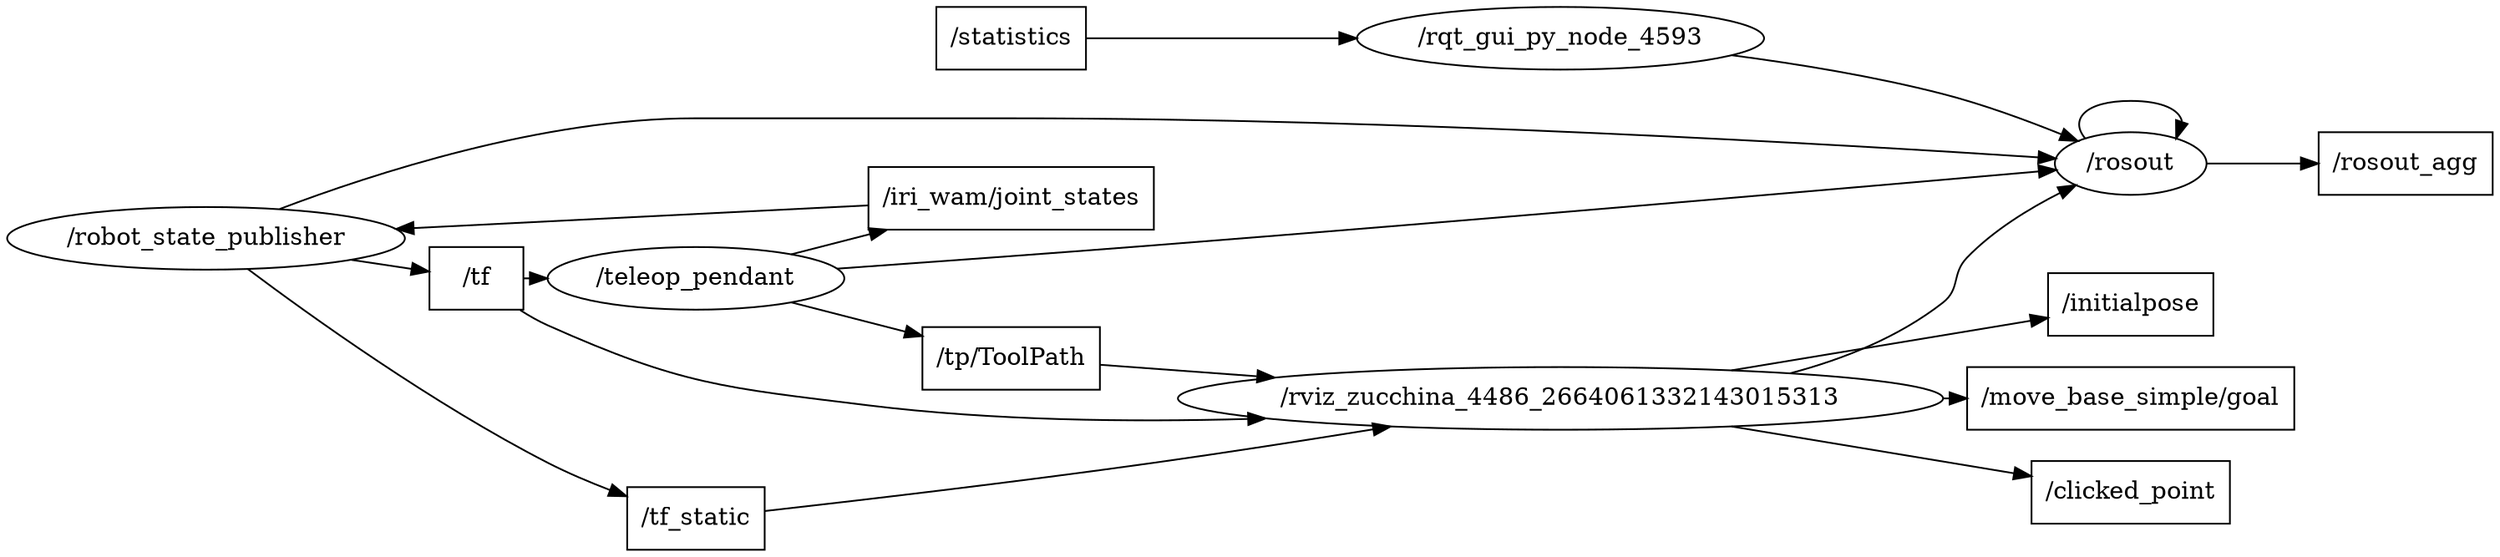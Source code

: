 digraph graphname {
	graph [bb="0,0,1158,312",
		compound=True,
		rank=same,
		rankdir=LR,
		ranksep=0.2
	];
	node [label="\N"];
	_move_base_simple_goal	 [URL=topic_3A_move_base_simple_goal,
		height=0.5,
		label="/move_base_simple/goal",
		pos="988,225",
		shape=box,
		width=2.1111];
	_rosout	 [URL=_rosout,
		height=0.5,
		label="/rosout",
		pos="988,70",
		shape=ellipse,
		width=0.97491];
	_rosout -> _rosout	 [penwidth=1,
		pos="e,1009.5,84.417 966.51,84.417 959,95.166 966.16,106 988,106 1003,106 1011.1,100.88 1012.2,94.186"];
	_rosout_agg	 [URL=topic_3A_rosout_agg,
		height=0.5,
		label="/rosout_agg",
		pos="1118,70",
		shape=box,
		width=1.1111];
	_rosout -> _rosout_agg	 [penwidth=1,
		pos="e,1077.6,70 1023.3,70 1036.9,70 1052.8,70 1067.6,70"];
	_iri_wam_joint_states	 [URL=topic_3A_iri_wam_joint_states,
		height=0.5,
		label="/iri_wam/joint_states",
		pos="474,110",
		shape=box,
		width=1.8194];
	_robot_state_publisher	 [URL=_robot_state_publisher,
		height=0.5,
		label="/robot_state_publisher",
		pos="89,133",
		shape=ellipse,
		width=2.4734];
	_iri_wam_joint_states -> _robot_state_publisher	 [penwidth=1,
		pos="e,174.53,127.92 408.3,113.89 347,117.57 254.22,123.14 184.62,127.32"];
	_tf	 [URL=topic_3A_tf,
		height=0.5,
		label="/tf",
		pos="219,156",
		shape=box,
		width=0.75];
	_rviz_zucchina_4486_2664061332143015313	 [URL=_rviz_zucchina_4486_2664061332143015313,
		height=0.5,
		label="/rviz_zucchina_4486_2664061332143015313",
		pos="726,225",
		shape=ellipse,
		width=4.7843];
	_tf -> _rviz_zucchina_4486_2664061332143015313	 [penwidth=1,
		pos="e,591.69,236.29 244.29,174.03 249.33,177.29 254.71,180.46 260,183 322.1,212.81 339.9,218.66 408,229 464.35,237.56 526.98,238.53 581.59,236.67"];
	_teleop_pendant	 [URL=_teleop_pendant,
		height=0.5,
		label="/teleop_pendant",
		pos="327,156",
		shape=ellipse,
		width=1.8596];
	_tf -> _teleop_pendant	 [penwidth=1,
		pos="e,259.86,156 246.2,156 247.28,156 248.37,156 249.48,156"];
	_tp_ToolPath	 [URL=topic_3A_tp_ToolPath,
		height=0.5,
		label="/tp/ToolPath",
		pos="474,202",
		shape=box,
		width=1.1667];
	_tp_ToolPath -> _rviz_zucchina_4486_2664061332143015313	 [penwidth=1,
		pos="e,596.18,213.15 516,205.77 535.63,207.58 560.4,209.86 585.96,212.21"];
	_clicked_point	 [URL=topic_3A_clicked_point,
		height=0.5,
		label="/clicked_point",
		pos="988,171",
		shape=box,
		width=1.3056];
	_tf_static	 [URL=topic_3A_tf_static,
		height=0.5,
		label="/tf_static",
		pos="327,294",
		shape=box,
		width=0.88889];
	_tf_static -> _rviz_zucchina_4486_2664061332143015313	 [penwidth=1,
		pos="e,648.65,241.12 359.33,289.75 400.76,284.01 476.02,273.22 540,262 572.31,256.33 607.66,249.44 638.72,243.14"];
	_initialpose	 [URL=topic_3A_initialpose,
		height=0.5,
		label="/initialpose",
		pos="988,279",
		shape=box,
		width=1.0694];
	_statistics	 [URL=topic_3A_statistics,
		height=0.5,
		label="/statistics",
		pos="474,18",
		shape=box,
		width=0.93056];
	_rqt_gui_py_node_4593	 [URL=_rqt_gui_py_node_4593,
		height=0.5,
		label="/rqt_gui_py_node_4593",
		pos="726,18",
		shape=ellipse,
		width=2.6359];
	_statistics -> _rqt_gui_py_node_4593	 [penwidth=1,
		pos="e,630.86,18 507.68,18 536.48,18 580.04,18 620.62,18"];
	_rqt_gui_py_node_4593 -> _rosout	 [penwidth=1,
		pos="e,955.76,62.69 795.76,30.282 827.01,36.015 864.42,43.088 898,50 913.63,53.217 930.74,57 945.75,60.404"];
	_rviz_zucchina_4486_2664061332143015313 -> _move_base_simple_goal	 [penwidth=1,
		pos="e,911.96,225 898.25,225 899.41,225 900.57,225 901.73,225"];
	_rviz_zucchina_4486_2664061332143015313 -> _rosout	 [penwidth=1,
		pos="e,968.81,85.145 817.37,209.71 845.5,201.54 875.11,189.05 898,170 908.09,161.61 904.13,154.5 912,144 926.38,124.8 945.71,105.85 961.14,91.938"];
	_rviz_zucchina_4486_2664061332143015313 -> _clicked_point	 [penwidth=1,
		pos="e,940.93,180.57 804.3,208.94 844.94,200.5 893.85,190.35 930.83,182.67"];
	_rviz_zucchina_4486_2664061332143015313 -> _initialpose	 [penwidth=1,
		pos="e,949.4,271.19 804.3,241.06 848.09,250.15 901.47,261.24 939.2,269.07"];
	_robot_state_publisher -> _rosout	 [penwidth=1,
		pos="e,952.85,69.323 124.27,116.3 169.39,95.876 251.72,64 326,64 326,64 326,64 475,64 647.98,64 853.81,67.467 942.61,69.13"];
	_robot_state_publisher -> _tf	 [penwidth=1,
		pos="e,191.96,151.32 156.25,144.9 165.07,146.49 173.84,148.06 181.87,149.51"];
	_robot_state_publisher -> _tf_static	 [penwidth=1,
		pos="e,294.77,280.41 110.25,150.48 141.19,176.69 202.68,226.84 260,262 268.05,266.94 276.98,271.7 285.6,275.98"];
	_teleop_pendant -> _rosout	 [penwidth=1,
		pos="e,954.56,75.539 391.65,151.29 433.8,147.92 490.28,142.95 540,137 689.13,119.16 865.14,90.541 944.47,77.236"];
	_teleop_pendant -> _iri_wam_joint_states	 [penwidth=1,
		pos="e,416.08,128.06 371.11,142.32 382.24,138.79 394.49,134.91 406.51,131.09"];
	_teleop_pendant -> _tp_ToolPath	 [penwidth=1,
		pos="e,431.8,188.93 371.11,169.68 387.16,174.77 405.53,180.59 422.2,185.88"];
}
